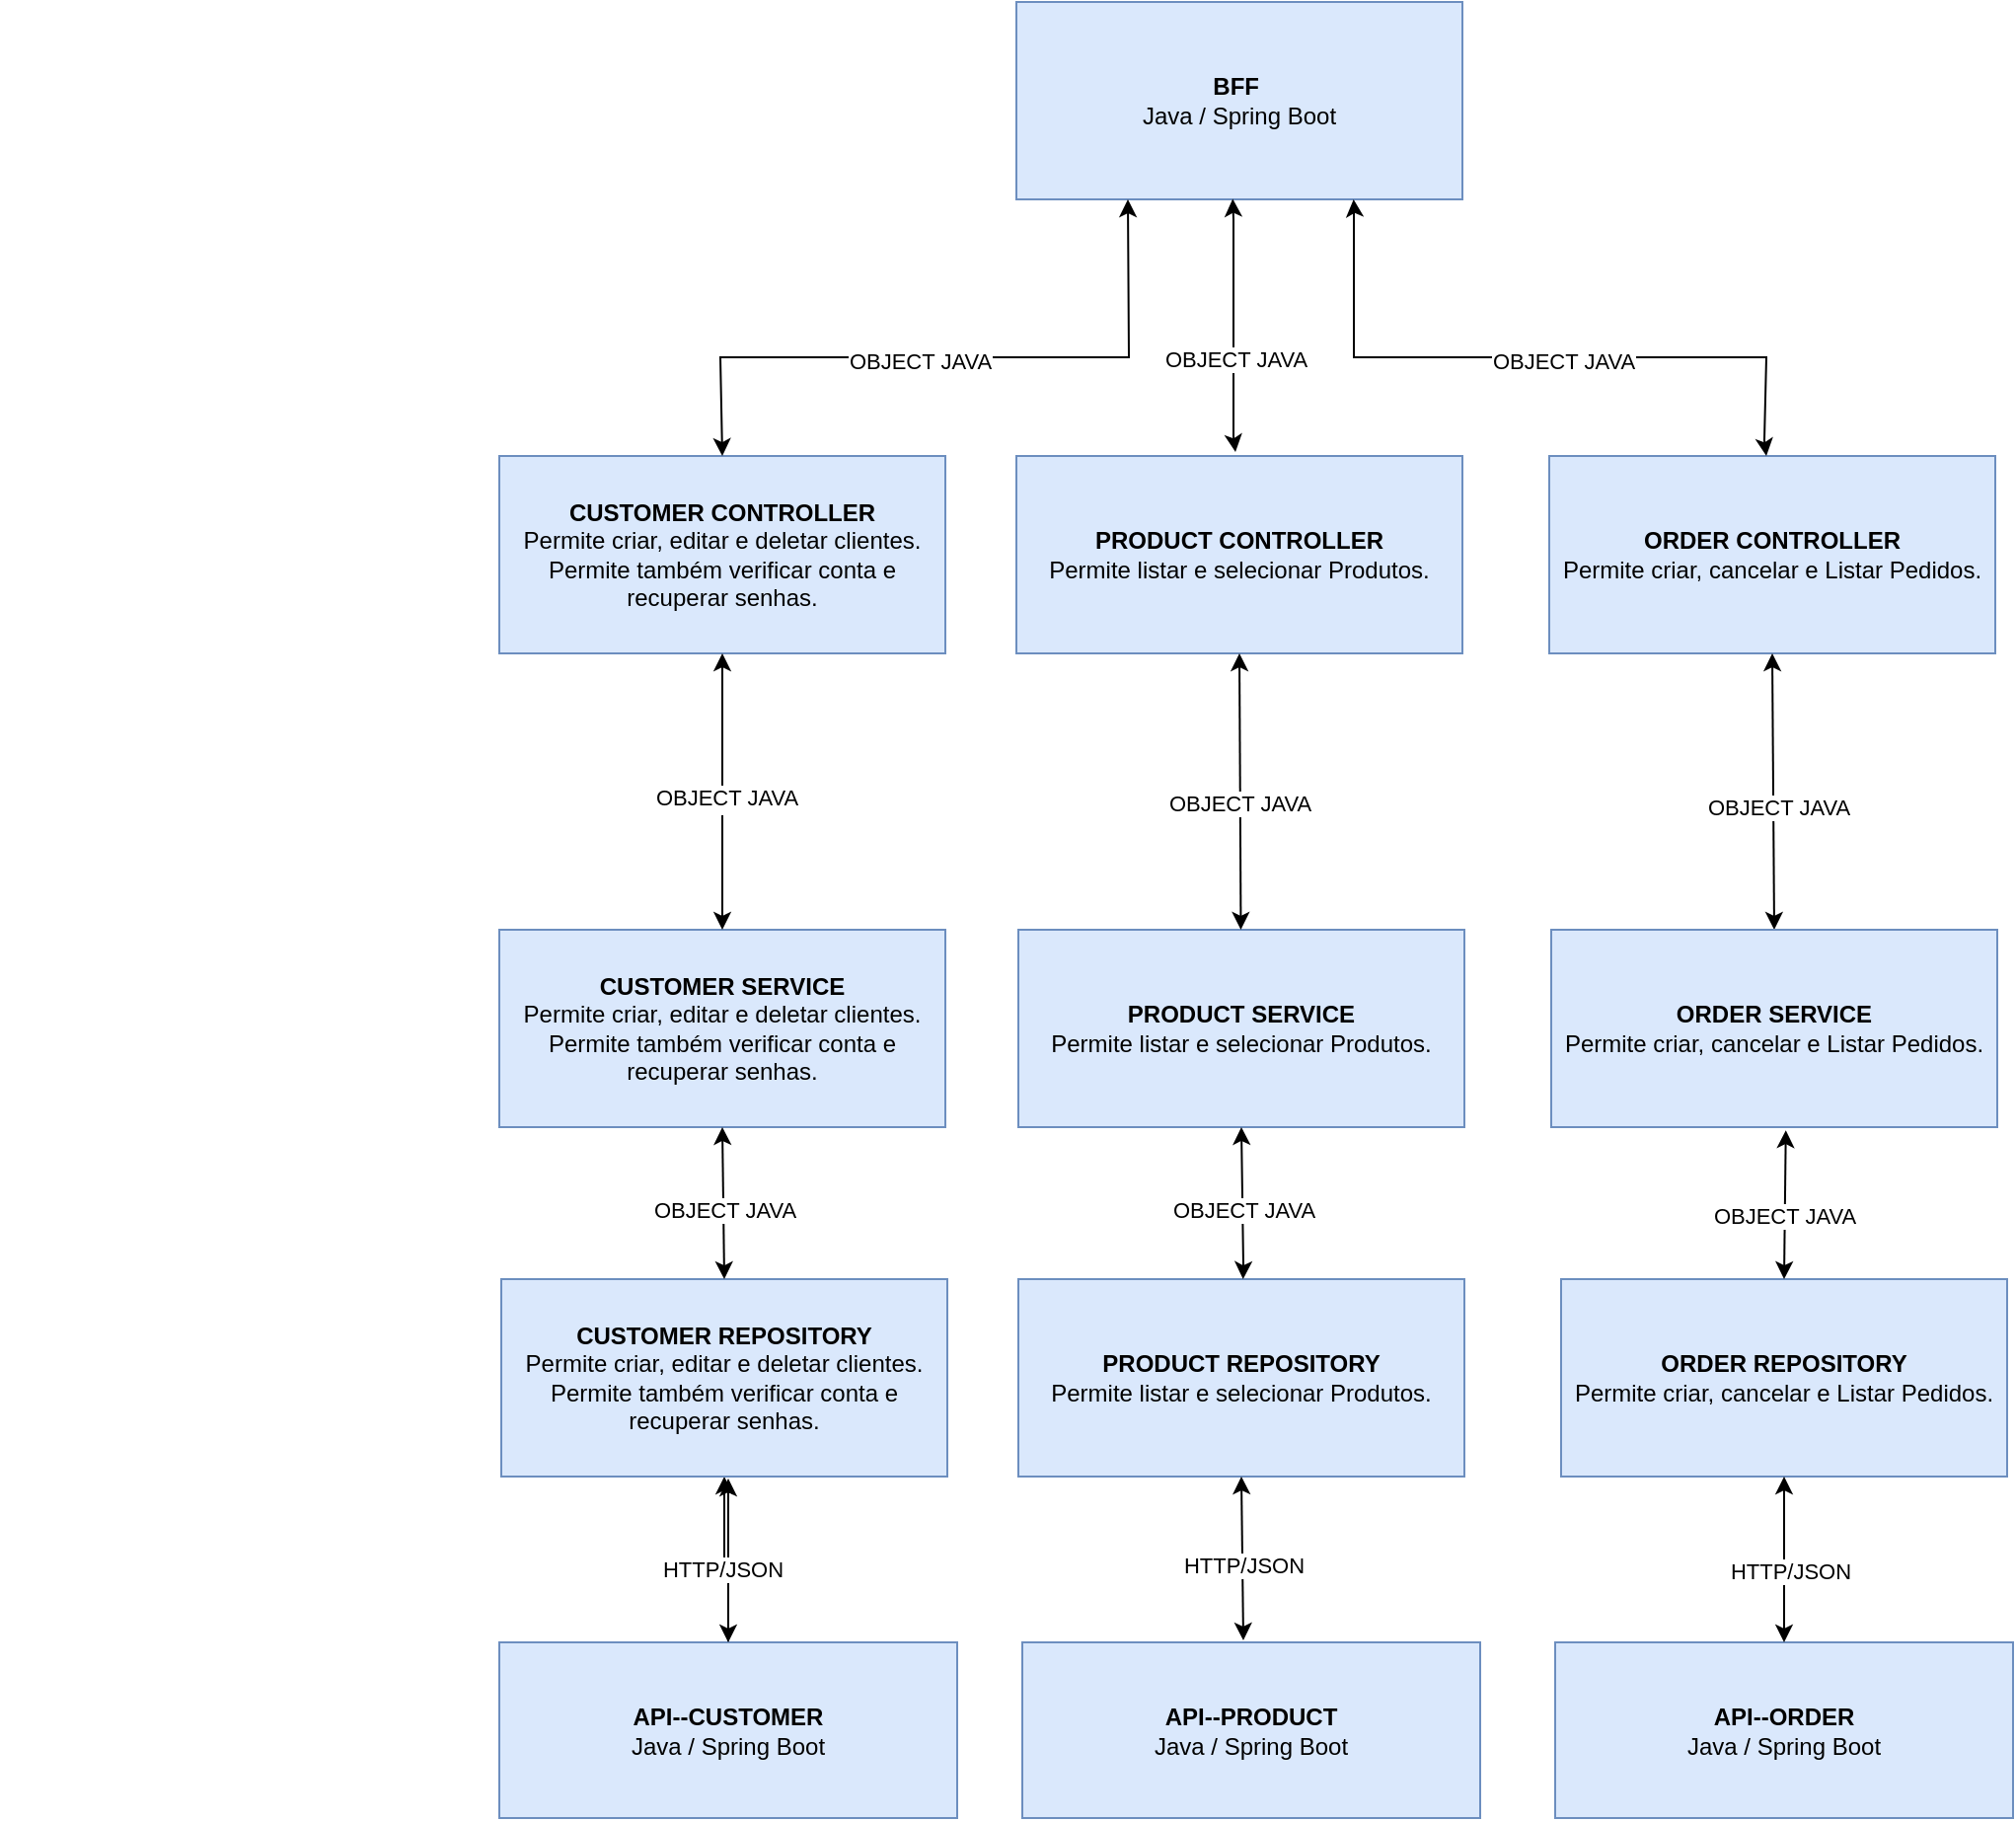 <mxfile version="24.0.2" type="google">
  <diagram name="Página-1" id="NBkt7IvmojByfJSfpqG8">
    <mxGraphModel grid="1" page="1" gridSize="10" guides="1" tooltips="1" connect="1" arrows="1" fold="1" pageScale="1" pageWidth="827" pageHeight="1169" math="0" shadow="0">
      <root>
        <mxCell id="0" />
        <mxCell id="1" parent="0" />
        <mxCell id="CX8ekr87qEy7F5eOEZGb-686" value="&lt;font style=&quot;font-size: 12px;&quot;&gt;&lt;b style=&quot;border-color: var(--border-color);&quot;&gt;BFF&amp;nbsp;&lt;/b&gt;&lt;br style=&quot;border-color: var(--border-color);&quot;&gt;Java / Spring Boot&lt;br&gt;&lt;/font&gt;" style="rounded=0;whiteSpace=wrap;html=1;fillColor=#dae8fc;strokeColor=#6c8ebf;" vertex="1" parent="1">
          <mxGeometry x="3185" y="1460" width="226" height="100" as="geometry" />
        </mxCell>
        <mxCell id="CX8ekr87qEy7F5eOEZGb-689" value="&lt;font style=&quot;font-size: 12px;&quot;&gt;&lt;b style=&quot;border-color: var(--border-color);&quot;&gt;CUSTOMER CONTROLLER&lt;/b&gt;&lt;br style=&quot;border-color: var(--border-color);&quot;&gt;Permite criar, editar e deletar clientes.&lt;br&gt;Permite também verificar conta e recuperar senhas.&lt;br&gt;&lt;/font&gt;" style="rounded=0;whiteSpace=wrap;html=1;fillColor=#dae8fc;strokeColor=#6c8ebf;" vertex="1" parent="1">
          <mxGeometry x="2923" y="1690" width="226" height="100" as="geometry" />
        </mxCell>
        <mxCell id="CX8ekr87qEy7F5eOEZGb-759" value="" style="endArrow=classic;startArrow=classic;html=1;rounded=0;exitX=0.25;exitY=1;exitDx=0;exitDy=0;entryX=0.5;entryY=0;entryDx=0;entryDy=0;" edge="1" parent="1" source="CX8ekr87qEy7F5eOEZGb-686">
          <mxGeometry width="50" height="50" relative="1" as="geometry">
            <mxPoint x="3294.0" y="1570" as="sourcePoint" />
            <mxPoint x="3036" y="1690" as="targetPoint" />
            <Array as="points">
              <mxPoint x="3242" y="1640" />
              <mxPoint x="3035" y="1640" />
            </Array>
          </mxGeometry>
        </mxCell>
        <mxCell id="aFJNULfaYlwhrIWOzF2z-1" value="OBJECT JAVA" style="edgeLabel;html=1;align=center;verticalAlign=middle;resizable=0;points=[];" connectable="0" vertex="1" parent="CX8ekr87qEy7F5eOEZGb-759">
          <mxGeometry x="0.106" y="2" relative="1" as="geometry">
            <mxPoint as="offset" />
          </mxGeometry>
        </mxCell>
        <mxCell id="CX8ekr87qEy7F5eOEZGb-781" value="&lt;font style=&quot;font-size: 12px;&quot;&gt;&lt;b style=&quot;border-color: var(--border-color);&quot;&gt;PRODUCT CONTROLLER&lt;/b&gt;&lt;br style=&quot;border-color: var(--border-color);&quot;&gt;Permite listar e selecionar Produtos.&lt;br&gt;&lt;/font&gt;" style="rounded=0;whiteSpace=wrap;html=1;fillColor=#dae8fc;strokeColor=#6c8ebf;" vertex="1" parent="1">
          <mxGeometry x="3185" y="1690" width="226" height="100" as="geometry" />
        </mxCell>
        <mxCell id="CX8ekr87qEy7F5eOEZGb-782" value="" style="endArrow=classic;startArrow=classic;html=1;rounded=0;exitX=0.485;exitY=0.998;exitDx=0;exitDy=0;entryX=0.5;entryY=0;entryDx=0;entryDy=0;exitPerimeter=0;" edge="1" parent="1" source="CX8ekr87qEy7F5eOEZGb-686">
          <mxGeometry width="50" height="50" relative="1" as="geometry">
            <mxPoint x="3519" y="1560" as="sourcePoint" />
            <mxPoint x="3296" y="1688" as="targetPoint" />
            <Array as="points">
              <mxPoint x="3295" y="1570" />
              <mxPoint x="3295" y="1670" />
              <mxPoint x="3295" y="1680" />
            </Array>
          </mxGeometry>
        </mxCell>
        <mxCell id="aFJNULfaYlwhrIWOzF2z-2" value="OBJECT JAVA" style="edgeLabel;html=1;align=center;verticalAlign=middle;resizable=0;points=[];" connectable="0" vertex="1" parent="CX8ekr87qEy7F5eOEZGb-782">
          <mxGeometry x="0.263" y="1" relative="1" as="geometry">
            <mxPoint as="offset" />
          </mxGeometry>
        </mxCell>
        <mxCell id="CX8ekr87qEy7F5eOEZGb-784" value="&lt;font style=&quot;font-size: 12px;&quot;&gt;&lt;b style=&quot;border-color: var(--border-color);&quot;&gt;ORDER CONTROLLER&lt;/b&gt;&lt;br style=&quot;border-color: var(--border-color);&quot;&gt;Permite criar, cancelar e Listar Pedidos.&lt;br&gt;&lt;/font&gt;" style="rounded=0;whiteSpace=wrap;html=1;fillColor=#dae8fc;strokeColor=#6c8ebf;" vertex="1" parent="1">
          <mxGeometry x="3455" y="1690" width="226" height="100" as="geometry" />
        </mxCell>
        <mxCell id="CX8ekr87qEy7F5eOEZGb-785" value="" style="endArrow=classic;startArrow=classic;html=1;rounded=0;entryX=0.5;entryY=0;entryDx=0;entryDy=0;exitX=0.756;exitY=1;exitDx=0;exitDy=0;exitPerimeter=0;" edge="1" parent="1" source="CX8ekr87qEy7F5eOEZGb-686">
          <mxGeometry width="50" height="50" relative="1" as="geometry">
            <mxPoint x="3355" y="1560" as="sourcePoint" />
            <mxPoint x="3565" y="1690" as="targetPoint" />
            <Array as="points">
              <mxPoint x="3356" y="1562" />
              <mxPoint x="3356" y="1640" />
              <mxPoint x="3565" y="1640" />
              <mxPoint x="3564" y="1682" />
            </Array>
          </mxGeometry>
        </mxCell>
        <mxCell id="aFJNULfaYlwhrIWOzF2z-3" value="OBJECT JAVA" style="edgeLabel;html=1;align=center;verticalAlign=middle;resizable=0;points=[];" connectable="0" vertex="1" parent="CX8ekr87qEy7F5eOEZGb-785">
          <mxGeometry x="0.097" y="-2" relative="1" as="geometry">
            <mxPoint as="offset" />
          </mxGeometry>
        </mxCell>
        <mxCell id="CX8ekr87qEy7F5eOEZGb-811" value="" style="edgeStyle=orthogonalEdgeStyle;rounded=0;orthogonalLoop=1;jettySize=auto;html=1;" edge="1" parent="1" source="CX8ekr87qEy7F5eOEZGb-787" target="CX8ekr87qEy7F5eOEZGb-792">
          <mxGeometry relative="1" as="geometry" />
        </mxCell>
        <mxCell id="CX8ekr87qEy7F5eOEZGb-787" value="&lt;b style=&quot;border-color: var(--border-color);&quot;&gt;API--CUSTOMER&lt;/b&gt;&lt;br style=&quot;border-color: var(--border-color);&quot;&gt;Java / Spring Boot" style="rounded=0;whiteSpace=wrap;html=1;fillColor=#dae8fc;strokeColor=#6c8ebf;" vertex="1" parent="1">
          <mxGeometry x="2923" y="2291" width="232" height="89" as="geometry" />
        </mxCell>
        <mxCell id="CX8ekr87qEy7F5eOEZGb-790" value="&lt;b style=&quot;border-color: var(--border-color);&quot;&gt;API--PRODUCT&lt;/b&gt;&lt;br style=&quot;border-color: var(--border-color);&quot;&gt;Java / Spring Boot" style="rounded=0;whiteSpace=wrap;html=1;fillColor=#dae8fc;strokeColor=#6c8ebf;" vertex="1" parent="1">
          <mxGeometry x="3188" y="2291" width="232" height="89" as="geometry" />
        </mxCell>
        <mxCell id="CX8ekr87qEy7F5eOEZGb-791" value="&lt;b style=&quot;border-color: var(--border-color);&quot;&gt;API--ORDER&lt;/b&gt;&lt;br style=&quot;border-color: var(--border-color);&quot;&gt;Java / Spring Boot" style="rounded=0;whiteSpace=wrap;html=1;fillColor=#dae8fc;strokeColor=#6c8ebf;" vertex="1" parent="1">
          <mxGeometry x="3458" y="2291" width="232" height="89" as="geometry" />
        </mxCell>
        <mxCell id="CX8ekr87qEy7F5eOEZGb-792" value="&lt;font style=&quot;font-size: 12px;&quot;&gt;&lt;b style=&quot;border-color: var(--border-color);&quot;&gt;CUSTOMER REPOSITORY&lt;/b&gt;&lt;br style=&quot;border-color: var(--border-color);&quot;&gt;Permite criar, editar e deletar clientes.&lt;br&gt;Permite também verificar conta e recuperar senhas.&lt;br&gt;&lt;/font&gt;" style="rounded=0;whiteSpace=wrap;html=1;fillColor=#dae8fc;strokeColor=#6c8ebf;" vertex="1" parent="1">
          <mxGeometry x="2924" y="2107" width="226" height="100" as="geometry" />
        </mxCell>
        <mxCell id="CX8ekr87qEy7F5eOEZGb-834" style="edgeStyle=orthogonalEdgeStyle;rounded=0;orthogonalLoop=1;jettySize=auto;html=1;exitX=0.5;exitY=1;exitDx=0;exitDy=0;" edge="1" parent="1" source="CX8ekr87qEy7F5eOEZGb-793">
          <mxGeometry relative="1" as="geometry">
            <mxPoint x="3298.877" y="2206.947" as="targetPoint" />
          </mxGeometry>
        </mxCell>
        <mxCell id="CX8ekr87qEy7F5eOEZGb-793" value="&lt;font style=&quot;font-size: 12px;&quot;&gt;&lt;b style=&quot;border-color: var(--border-color);&quot;&gt;PRODUCT REPOSITORY&lt;/b&gt;&lt;br style=&quot;border-color: var(--border-color);&quot;&gt;Permite listar e selecionar Produtos.&lt;br&gt;&lt;/font&gt;" style="rounded=0;whiteSpace=wrap;html=1;fillColor=#dae8fc;strokeColor=#6c8ebf;" vertex="1" parent="1">
          <mxGeometry x="3186" y="2107" width="226" height="100" as="geometry" />
        </mxCell>
        <mxCell id="CX8ekr87qEy7F5eOEZGb-794" value="&lt;font style=&quot;font-size: 12px;&quot;&gt;&lt;b style=&quot;border-color: var(--border-color);&quot;&gt;ORDER REPOSITORY&lt;/b&gt;&lt;br style=&quot;border-color: var(--border-color);&quot;&gt;Permite criar, cancelar e Listar Pedidos.&lt;br&gt;&lt;/font&gt;" style="rounded=0;whiteSpace=wrap;html=1;fillColor=#dae8fc;strokeColor=#6c8ebf;" vertex="1" parent="1">
          <mxGeometry x="3461" y="2107" width="226" height="100" as="geometry" />
        </mxCell>
        <mxCell id="CX8ekr87qEy7F5eOEZGb-795" value="" style="endArrow=classic;startArrow=classic;html=1;rounded=0;entryX=0.5;entryY=1;entryDx=0;entryDy=0;exitX=0.5;exitY=0;exitDx=0;exitDy=0;" edge="1" parent="1" source="CX8ekr87qEy7F5eOEZGb-820" target="CX8ekr87qEy7F5eOEZGb-784">
          <mxGeometry width="50" height="50" relative="1" as="geometry">
            <mxPoint x="3500" y="1800" as="sourcePoint" />
            <mxPoint x="3550" y="1750" as="targetPoint" />
          </mxGeometry>
        </mxCell>
        <mxCell id="aFJNULfaYlwhrIWOzF2z-7" value="OBJECT JAVA" style="edgeLabel;html=1;align=center;verticalAlign=middle;resizable=0;points=[];" connectable="0" vertex="1" parent="CX8ekr87qEy7F5eOEZGb-795">
          <mxGeometry x="-0.117" y="-2" relative="1" as="geometry">
            <mxPoint as="offset" />
          </mxGeometry>
        </mxCell>
        <mxCell id="CX8ekr87qEy7F5eOEZGb-806" value="" style="endArrow=classic;startArrow=classic;html=1;rounded=0;entryX=0.5;entryY=1;entryDx=0;entryDy=0;exitX=0.5;exitY=0;exitDx=0;exitDy=0;" edge="1" parent="1" source="CX8ekr87qEy7F5eOEZGb-791" target="CX8ekr87qEy7F5eOEZGb-794">
          <mxGeometry width="50" height="50" relative="1" as="geometry">
            <mxPoint x="3500" y="2168" as="sourcePoint" />
            <mxPoint x="3550" y="2118" as="targetPoint" />
          </mxGeometry>
        </mxCell>
        <mxCell id="aFJNULfaYlwhrIWOzF2z-12" value="HTTP/JSON" style="edgeLabel;html=1;align=center;verticalAlign=middle;resizable=0;points=[];" connectable="0" vertex="1" parent="CX8ekr87qEy7F5eOEZGb-806">
          <mxGeometry x="-0.13" y="-3" relative="1" as="geometry">
            <mxPoint as="offset" />
          </mxGeometry>
        </mxCell>
        <mxCell id="CX8ekr87qEy7F5eOEZGb-807" value="" style="endArrow=classic;startArrow=classic;html=1;rounded=0;entryX=0.5;entryY=1;entryDx=0;entryDy=0;" edge="1" parent="1" target="CX8ekr87qEy7F5eOEZGb-793">
          <mxGeometry width="50" height="50" relative="1" as="geometry">
            <mxPoint x="3300" y="2290" as="sourcePoint" />
            <mxPoint x="3550" y="2118" as="targetPoint" />
          </mxGeometry>
        </mxCell>
        <mxCell id="aFJNULfaYlwhrIWOzF2z-11" value="HTTP/JSON" style="edgeLabel;html=1;align=center;verticalAlign=middle;resizable=0;points=[];" connectable="0" vertex="1" parent="CX8ekr87qEy7F5eOEZGb-807">
          <mxGeometry x="-0.068" relative="1" as="geometry">
            <mxPoint as="offset" />
          </mxGeometry>
        </mxCell>
        <mxCell id="CX8ekr87qEy7F5eOEZGb-808" value="" style="endArrow=classic;startArrow=classic;html=1;rounded=0;exitX=0.5;exitY=0;exitDx=0;exitDy=0;" edge="1" parent="1" source="CX8ekr87qEy7F5eOEZGb-787">
          <mxGeometry width="50" height="50" relative="1" as="geometry">
            <mxPoint x="3500" y="2168" as="sourcePoint" />
            <mxPoint x="3039" y="2208" as="targetPoint" />
          </mxGeometry>
        </mxCell>
        <mxCell id="aFJNULfaYlwhrIWOzF2z-10" value="HTTP/JSON" style="edgeLabel;html=1;align=center;verticalAlign=middle;resizable=0;points=[];" connectable="0" vertex="1" parent="CX8ekr87qEy7F5eOEZGb-808">
          <mxGeometry x="-0.095" y="3" relative="1" as="geometry">
            <mxPoint as="offset" />
          </mxGeometry>
        </mxCell>
        <mxCell id="CX8ekr87qEy7F5eOEZGb-810" value="(HTTP/ JSON)" style="edgeLabel;html=1;align=center;verticalAlign=middle;resizable=0;points=[];" connectable="0" vertex="1" parent="1">
          <mxGeometry x="2670.0" y="2030.003" as="geometry">
            <mxPoint x="365" y="-8" as="offset" />
          </mxGeometry>
        </mxCell>
        <mxCell id="CX8ekr87qEy7F5eOEZGb-818" value="&lt;font style=&quot;font-size: 12px;&quot;&gt;&lt;b style=&quot;border-color: var(--border-color);&quot;&gt;CUSTOMER SERVICE&lt;/b&gt;&lt;br style=&quot;border-color: var(--border-color);&quot;&gt;Permite criar, editar e deletar clientes.&lt;br&gt;Permite também verificar conta e recuperar senhas.&lt;br&gt;&lt;/font&gt;" style="rounded=0;whiteSpace=wrap;html=1;fillColor=#dae8fc;strokeColor=#6c8ebf;" vertex="1" parent="1">
          <mxGeometry x="2923" y="1930" width="226" height="100" as="geometry" />
        </mxCell>
        <mxCell id="CX8ekr87qEy7F5eOEZGb-819" value="&lt;font style=&quot;font-size: 12px;&quot;&gt;&lt;b style=&quot;border-color: var(--border-color);&quot;&gt;PRODUCT SERVICE&lt;/b&gt;&lt;br style=&quot;border-color: var(--border-color);&quot;&gt;Permite listar e selecionar Produtos.&lt;br&gt;&lt;/font&gt;" style="rounded=0;whiteSpace=wrap;html=1;fillColor=#dae8fc;strokeColor=#6c8ebf;" vertex="1" parent="1">
          <mxGeometry x="3186" y="1930" width="226" height="100" as="geometry" />
        </mxCell>
        <mxCell id="CX8ekr87qEy7F5eOEZGb-820" value="&lt;font style=&quot;font-size: 12px;&quot;&gt;&lt;b style=&quot;border-color: var(--border-color);&quot;&gt;ORDER SERVICE&lt;/b&gt;&lt;br style=&quot;border-color: var(--border-color);&quot;&gt;Permite criar, cancelar e Listar Pedidos.&lt;br&gt;&lt;/font&gt;" style="rounded=0;whiteSpace=wrap;html=1;fillColor=#dae8fc;strokeColor=#6c8ebf;" vertex="1" parent="1">
          <mxGeometry x="3456" y="1930" width="226" height="100" as="geometry" />
        </mxCell>
        <mxCell id="CX8ekr87qEy7F5eOEZGb-823" value="" style="endArrow=classic;startArrow=classic;html=1;rounded=0;entryX=0.5;entryY=1;entryDx=0;entryDy=0;" edge="1" parent="1" source="CX8ekr87qEy7F5eOEZGb-819" target="CX8ekr87qEy7F5eOEZGb-781">
          <mxGeometry width="50" height="50" relative="1" as="geometry">
            <mxPoint x="3820" y="2020" as="sourcePoint" />
            <mxPoint x="3870" y="1970" as="targetPoint" />
          </mxGeometry>
        </mxCell>
        <mxCell id="aFJNULfaYlwhrIWOzF2z-6" value="OBJECT JAVA" style="edgeLabel;html=1;align=center;verticalAlign=middle;resizable=0;points=[];" connectable="0" vertex="1" parent="CX8ekr87qEy7F5eOEZGb-823">
          <mxGeometry x="-0.086" y="1" relative="1" as="geometry">
            <mxPoint as="offset" />
          </mxGeometry>
        </mxCell>
        <mxCell id="CX8ekr87qEy7F5eOEZGb-825" value="" style="endArrow=classic;startArrow=classic;html=1;rounded=0;entryX=0.5;entryY=1;entryDx=0;entryDy=0;exitX=0.5;exitY=0;exitDx=0;exitDy=0;" edge="1" parent="1" source="CX8ekr87qEy7F5eOEZGb-818" target="CX8ekr87qEy7F5eOEZGb-689">
          <mxGeometry width="50" height="50" relative="1" as="geometry">
            <mxPoint x="3820" y="2020" as="sourcePoint" />
            <mxPoint x="3870" y="1970" as="targetPoint" />
          </mxGeometry>
        </mxCell>
        <mxCell id="aFJNULfaYlwhrIWOzF2z-4" value="Text" style="edgeLabel;html=1;align=center;verticalAlign=middle;resizable=0;points=[];" connectable="0" vertex="1" parent="CX8ekr87qEy7F5eOEZGb-825">
          <mxGeometry x="-0.071" y="1" relative="1" as="geometry">
            <mxPoint as="offset" />
          </mxGeometry>
        </mxCell>
        <mxCell id="aFJNULfaYlwhrIWOzF2z-5" value="OBJECT JAVA" style="edgeLabel;html=1;align=center;verticalAlign=middle;resizable=0;points=[];" connectable="0" vertex="1" parent="CX8ekr87qEy7F5eOEZGb-825">
          <mxGeometry x="-0.041" y="-2" relative="1" as="geometry">
            <mxPoint as="offset" />
          </mxGeometry>
        </mxCell>
        <mxCell id="CX8ekr87qEy7F5eOEZGb-826" value="" style="endArrow=classic;startArrow=classic;html=1;rounded=0;entryX=0.5;entryY=1;entryDx=0;entryDy=0;" edge="1" parent="1" source="CX8ekr87qEy7F5eOEZGb-793" target="CX8ekr87qEy7F5eOEZGb-819">
          <mxGeometry width="50" height="50" relative="1" as="geometry">
            <mxPoint x="3330" y="2220" as="sourcePoint" />
            <mxPoint x="3380" y="2170" as="targetPoint" />
            <Array as="points">
              <mxPoint x="3300" y="2100" />
            </Array>
          </mxGeometry>
        </mxCell>
        <mxCell id="CX8ekr87qEy7F5eOEZGb-827" value="" style="endArrow=classic;startArrow=classic;html=1;rounded=0;entryX=0.526;entryY=1.016;entryDx=0;entryDy=0;exitX=0.5;exitY=0;exitDx=0;exitDy=0;entryPerimeter=0;" edge="1" parent="1" source="CX8ekr87qEy7F5eOEZGb-794" target="CX8ekr87qEy7F5eOEZGb-820">
          <mxGeometry width="50" height="50" relative="1" as="geometry">
            <mxPoint x="3360" y="2140" as="sourcePoint" />
            <mxPoint x="3410" y="2090" as="targetPoint" />
          </mxGeometry>
        </mxCell>
        <mxCell id="aFJNULfaYlwhrIWOzF2z-9" value="OBJECT JAVA" style="edgeLabel;html=1;align=center;verticalAlign=middle;resizable=0;points=[];" connectable="0" vertex="1" parent="CX8ekr87qEy7F5eOEZGb-827">
          <mxGeometry x="-0.138" y="1" relative="1" as="geometry">
            <mxPoint as="offset" />
          </mxGeometry>
        </mxCell>
        <mxCell id="CX8ekr87qEy7F5eOEZGb-828" value="" style="endArrow=classic;startArrow=classic;html=1;rounded=0;entryX=0.5;entryY=1;entryDx=0;entryDy=0;exitX=0.5;exitY=0;exitDx=0;exitDy=0;" edge="1" parent="1" source="CX8ekr87qEy7F5eOEZGb-792" target="CX8ekr87qEy7F5eOEZGb-818">
          <mxGeometry width="50" height="50" relative="1" as="geometry">
            <mxPoint x="3360" y="2140" as="sourcePoint" />
            <mxPoint x="3410" y="2090" as="targetPoint" />
          </mxGeometry>
        </mxCell>
        <mxCell id="aFJNULfaYlwhrIWOzF2z-8" value="OBJECT JAVA" style="edgeLabel;html=1;align=center;verticalAlign=middle;resizable=0;points=[];" connectable="0" vertex="1" parent="CX8ekr87qEy7F5eOEZGb-828">
          <mxGeometry x="-0.073" relative="1" as="geometry">
            <mxPoint as="offset" />
          </mxGeometry>
        </mxCell>
        <mxCell id="CX8ekr87qEy7F5eOEZGb-830" value="OBJECT JAVA" style="edgeLabel;html=1;align=center;verticalAlign=middle;resizable=0;points=[];" connectable="0" vertex="1" parent="1">
          <mxGeometry x="2935.0" y="2080.003" as="geometry">
            <mxPoint x="365" y="-8" as="offset" />
          </mxGeometry>
        </mxCell>
      </root>
    </mxGraphModel>
  </diagram>
</mxfile>
